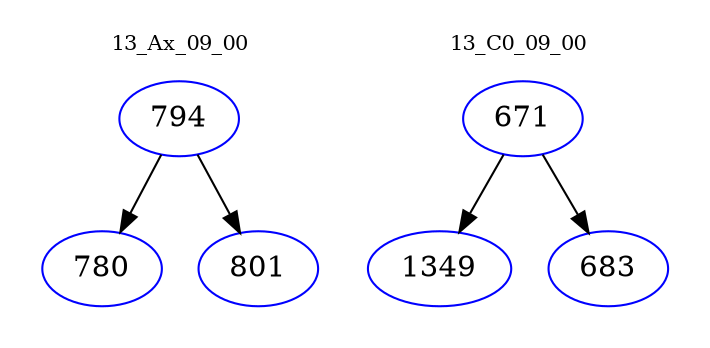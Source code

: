 digraph{
subgraph cluster_0 {
color = white
label = "13_Ax_09_00";
fontsize=10;
T0_794 [label="794", color="blue"]
T0_794 -> T0_780 [color="black"]
T0_780 [label="780", color="blue"]
T0_794 -> T0_801 [color="black"]
T0_801 [label="801", color="blue"]
}
subgraph cluster_1 {
color = white
label = "13_C0_09_00";
fontsize=10;
T1_671 [label="671", color="blue"]
T1_671 -> T1_1349 [color="black"]
T1_1349 [label="1349", color="blue"]
T1_671 -> T1_683 [color="black"]
T1_683 [label="683", color="blue"]
}
}

